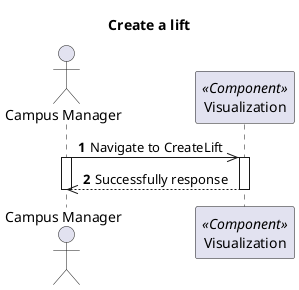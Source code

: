 @startuml Process View - Level 2 - Create a Lift
'https://plantuml.com/sequence-diagram

autonumber

skinparam packageStyle rect

title Create a lift

actor "Campus Manager" as CM
participant "Visualization" as V <<Component>>

CM->> V : Navigate to CreateLift
activate CM
activate V
CM<<--- V : Successfully response
deactivate V
deactivate CM
@enduml

